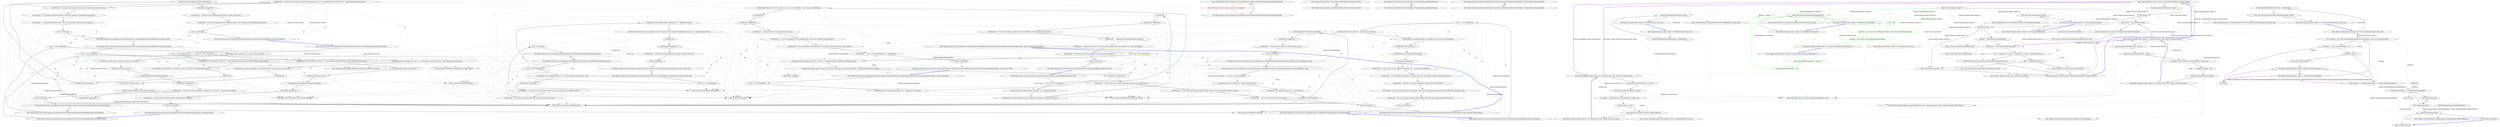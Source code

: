 digraph  {
m1_3 [label="Entry Ninject.Infrastructure.Introspection.ExceptionFormatter.ModuleWithSameNameIsAlreadyLoaded(Ninject.Modules.INinjectModule, Ninject.Modules.INinjectModule)", span="39-39", cluster="Ninject.Infrastructure.Introspection.ExceptionFormatter.ModuleWithSameNameIsAlreadyLoaded(Ninject.Modules.INinjectModule, Ninject.Modules.INinjectModule)", file="ExceptionFormatter.cs"];
m1_4 [label="var sw = new StringWriter()", span="41-41", cluster="Ninject.Infrastructure.Introspection.ExceptionFormatter.ModuleWithSameNameIsAlreadyLoaded(Ninject.Modules.INinjectModule, Ninject.Modules.INinjectModule)", file="ExceptionFormatter.cs"];
m1_5 [label="sw.WriteLine(''Error loading module '{0}' of type {1}'', newModule.Name, newModule.GetType().Format())", span="43-43", cluster="Ninject.Infrastructure.Introspection.ExceptionFormatter.ModuleWithSameNameIsAlreadyLoaded(Ninject.Modules.INinjectModule, Ninject.Modules.INinjectModule)", file="ExceptionFormatter.cs"];
m1_6 [label="sw.WriteLine(''Another module (of type {0}) with the same name has already been loaded'', existingModule.GetType().Format())", span="44-44", cluster="Ninject.Infrastructure.Introspection.ExceptionFormatter.ModuleWithSameNameIsAlreadyLoaded(Ninject.Modules.INinjectModule, Ninject.Modules.INinjectModule)", file="ExceptionFormatter.cs"];
m1_7 [label="sw.WriteLine(''Suggestions:'')", span="46-46", cluster="Ninject.Infrastructure.Introspection.ExceptionFormatter.ModuleWithSameNameIsAlreadyLoaded(Ninject.Modules.INinjectModule, Ninject.Modules.INinjectModule)", file="ExceptionFormatter.cs"];
m1_8 [label="sw.WriteLine(''  1) Ensure that you have not accidentally loaded the same module twice.'')", span="47-47", cluster="Ninject.Infrastructure.Introspection.ExceptionFormatter.ModuleWithSameNameIsAlreadyLoaded(Ninject.Modules.INinjectModule, Ninject.Modules.INinjectModule)", file="ExceptionFormatter.cs"];
m1_9 [label="sw.WriteLine(''  2) If you are using automatic module loading, ensure you have not manually loaded a module'')", span="49-49", cluster="Ninject.Infrastructure.Introspection.ExceptionFormatter.ModuleWithSameNameIsAlreadyLoaded(Ninject.Modules.INinjectModule, Ninject.Modules.INinjectModule)", file="ExceptionFormatter.cs"];
m1_10 [label="sw.WriteLine(''     that may be found by the module loader.'')", span="50-50", cluster="Ninject.Infrastructure.Introspection.ExceptionFormatter.ModuleWithSameNameIsAlreadyLoaded(Ninject.Modules.INinjectModule, Ninject.Modules.INinjectModule)", file="ExceptionFormatter.cs"];
m1_11 [label="return sw.ToString();", span="53-53", cluster="Ninject.Infrastructure.Introspection.ExceptionFormatter.ModuleWithSameNameIsAlreadyLoaded(Ninject.Modules.INinjectModule, Ninject.Modules.INinjectModule)", file="ExceptionFormatter.cs"];
m1_12 [label="Exit Ninject.Infrastructure.Introspection.ExceptionFormatter.ModuleWithSameNameIsAlreadyLoaded(Ninject.Modules.INinjectModule, Ninject.Modules.INinjectModule)", span="39-39", cluster="Ninject.Infrastructure.Introspection.ExceptionFormatter.ModuleWithSameNameIsAlreadyLoaded(Ninject.Modules.INinjectModule, Ninject.Modules.INinjectModule)", file="ExceptionFormatter.cs"];
m1_20 [label="Entry Ninject.Infrastructure.Introspection.ExceptionFormatter.NoModuleLoadedWithTheSpecifiedName(string)", span="62-62", cluster="Ninject.Infrastructure.Introspection.ExceptionFormatter.NoModuleLoadedWithTheSpecifiedName(string)", file="ExceptionFormatter.cs"];
m1_21 [label="var sw = new StringWriter()", span="64-64", cluster="Ninject.Infrastructure.Introspection.ExceptionFormatter.NoModuleLoadedWithTheSpecifiedName(string)", file="ExceptionFormatter.cs"];
m1_22 [label="sw.WriteLine(''Error unloading module '{0}': no such module has been loaded'', name)", span="66-66", cluster="Ninject.Infrastructure.Introspection.ExceptionFormatter.NoModuleLoadedWithTheSpecifiedName(string)", file="ExceptionFormatter.cs"];
m1_23 [label="sw.WriteLine(''Suggestions:'')", span="68-68", cluster="Ninject.Infrastructure.Introspection.ExceptionFormatter.NoModuleLoadedWithTheSpecifiedName(string)", file="ExceptionFormatter.cs"];
m1_24 [label="sw.WriteLine(''  1) Ensure you have previously loaded the module and the name is spelled correctly.'')", span="69-69", cluster="Ninject.Infrastructure.Introspection.ExceptionFormatter.NoModuleLoadedWithTheSpecifiedName(string)", file="ExceptionFormatter.cs"];
m1_25 [label="sw.WriteLine(''  2) Ensure you have not accidentally created more than one kernel.'')", span="70-70", cluster="Ninject.Infrastructure.Introspection.ExceptionFormatter.NoModuleLoadedWithTheSpecifiedName(string)", file="ExceptionFormatter.cs"];
m1_26 [label="return sw.ToString();", span="72-72", cluster="Ninject.Infrastructure.Introspection.ExceptionFormatter.NoModuleLoadedWithTheSpecifiedName(string)", file="ExceptionFormatter.cs"];
m1_27 [label="Exit Ninject.Infrastructure.Introspection.ExceptionFormatter.NoModuleLoadedWithTheSpecifiedName(string)", span="62-62", cluster="Ninject.Infrastructure.Introspection.ExceptionFormatter.NoModuleLoadedWithTheSpecifiedName(string)", file="ExceptionFormatter.cs"];
m1_81 [label="Entry Ninject.Infrastructure.Introspection.ExceptionFormatter.NoConstructorsAvailable(Ninject.Activation.IContext)", span="182-182", cluster="Ninject.Infrastructure.Introspection.ExceptionFormatter.NoConstructorsAvailable(Ninject.Activation.IContext)", file="ExceptionFormatter.cs"];
m1_82 [label="var sw = new StringWriter()", span="184-184", cluster="Ninject.Infrastructure.Introspection.ExceptionFormatter.NoConstructorsAvailable(Ninject.Activation.IContext)", file="ExceptionFormatter.cs"];
m1_83 [label="sw.WriteLine(''Error activating {0} using {1}'', context.Request.Service.Format(), context.Binding.Format(context))", span="186-186", cluster="Ninject.Infrastructure.Introspection.ExceptionFormatter.NoConstructorsAvailable(Ninject.Activation.IContext)", file="ExceptionFormatter.cs"];
m1_87 [label="sw.WriteLine(context.Request.FormatActivationPath())", span="191-191", cluster="Ninject.Infrastructure.Introspection.ExceptionFormatter.NoConstructorsAvailable(Ninject.Activation.IContext)", file="ExceptionFormatter.cs"];
m1_84 [label="sw.WriteLine(''No constructor was available to create an instance of the implementation type.'')", span="187-187", cluster="Ninject.Infrastructure.Introspection.ExceptionFormatter.NoConstructorsAvailable(Ninject.Activation.IContext)", file="ExceptionFormatter.cs"];
m1_85 [label="sw.WriteLine()", span="188-188", cluster="Ninject.Infrastructure.Introspection.ExceptionFormatter.NoConstructorsAvailable(Ninject.Activation.IContext)", file="ExceptionFormatter.cs"];
m1_86 [label="sw.WriteLine(''Activation path:'')", span="190-190", cluster="Ninject.Infrastructure.Introspection.ExceptionFormatter.NoConstructorsAvailable(Ninject.Activation.IContext)", file="ExceptionFormatter.cs"];
m1_88 [label="sw.WriteLine(''Suggestions:'')", span="193-193", cluster="Ninject.Infrastructure.Introspection.ExceptionFormatter.NoConstructorsAvailable(Ninject.Activation.IContext)", file="ExceptionFormatter.cs"];
m1_89 [label="sw.WriteLine(''  1) Ensure that the implementation type has a public constructor.'')", span="194-194", cluster="Ninject.Infrastructure.Introspection.ExceptionFormatter.NoConstructorsAvailable(Ninject.Activation.IContext)", file="ExceptionFormatter.cs"];
m1_90 [label="sw.WriteLine(''  2) If you have implemented the Singleton pattern, use a binding with InSingletonScope() instead.'')", span="195-195", cluster="Ninject.Infrastructure.Introspection.ExceptionFormatter.NoConstructorsAvailable(Ninject.Activation.IContext)", file="ExceptionFormatter.cs"];
m1_91 [label="return sw.ToString();", span="197-197", cluster="Ninject.Infrastructure.Introspection.ExceptionFormatter.NoConstructorsAvailable(Ninject.Activation.IContext)", file="ExceptionFormatter.cs"];
m1_92 [label="Exit Ninject.Infrastructure.Introspection.ExceptionFormatter.NoConstructorsAvailable(Ninject.Activation.IContext)", span="182-182", cluster="Ninject.Infrastructure.Introspection.ExceptionFormatter.NoConstructorsAvailable(Ninject.Activation.IContext)", file="ExceptionFormatter.cs"];
m1_17 [label="Entry System.IO.TextWriter.WriteLine(string, object)", span="0-0", cluster="System.IO.TextWriter.WriteLine(string, object)", file="ExceptionFormatter.cs"];
m1_38 [label="Entry Ninject.Activation.IRequest.FormatActivationPath()", span="34-34", cluster="Ninject.Activation.IRequest.FormatActivationPath()", file="ExceptionFormatter.cs"];
m1_14 [label="Entry object.GetType()", span="0-0", cluster="object.GetType()", file="ExceptionFormatter.cs"];
m1_102 [label="Entry Ninject.Infrastructure.Introspection.ExceptionFormatter.NoSuchComponentRegistered(System.Type)", span="227-227", cluster="Ninject.Infrastructure.Introspection.ExceptionFormatter.NoSuchComponentRegistered(System.Type)", file="ExceptionFormatter.cs"];
m1_103 [label="var sw = new StringWriter()", span="229-229", cluster="Ninject.Infrastructure.Introspection.ExceptionFormatter.NoSuchComponentRegistered(System.Type)", file="ExceptionFormatter.cs"];
m1_104 [label="sw.WriteLine(''Error loading Ninject component {0}'', component.Format())", span="231-231", cluster="Ninject.Infrastructure.Introspection.ExceptionFormatter.NoSuchComponentRegistered(System.Type)", file="ExceptionFormatter.cs"];
m1_105 [label="sw.WriteLine(''No such component has been registered in the kernel's component container.'')", span="232-232", cluster="Ninject.Infrastructure.Introspection.ExceptionFormatter.NoSuchComponentRegistered(System.Type)", file="ExceptionFormatter.cs"];
m1_106 [label="sw.WriteLine()", span="233-233", cluster="Ninject.Infrastructure.Introspection.ExceptionFormatter.NoSuchComponentRegistered(System.Type)", file="ExceptionFormatter.cs"];
m1_107 [label="sw.WriteLine(''Suggestions:'')", span="235-235", cluster="Ninject.Infrastructure.Introspection.ExceptionFormatter.NoSuchComponentRegistered(System.Type)", file="ExceptionFormatter.cs"];
m1_108 [label="sw.WriteLine(''  1) If you have created a custom subclass for KernelBase, ensure that you have properly'')", span="236-236", cluster="Ninject.Infrastructure.Introspection.ExceptionFormatter.NoSuchComponentRegistered(System.Type)", file="ExceptionFormatter.cs"];
m1_109 [label="sw.WriteLine(''     implemented the AddComponents() method.'')", span="237-237", cluster="Ninject.Infrastructure.Introspection.ExceptionFormatter.NoSuchComponentRegistered(System.Type)", file="ExceptionFormatter.cs"];
m1_110 [label="sw.WriteLine(''  2) Ensure that you have not removed the component from the container via a call to RemoveAll().'')", span="238-238", cluster="Ninject.Infrastructure.Introspection.ExceptionFormatter.NoSuchComponentRegistered(System.Type)", file="ExceptionFormatter.cs"];
m1_111 [label="sw.WriteLine(''  3) Ensure you have not accidentally created more than one kernel.'')", span="239-239", cluster="Ninject.Infrastructure.Introspection.ExceptionFormatter.NoSuchComponentRegistered(System.Type)", file="ExceptionFormatter.cs"];
m1_112 [label="return sw.ToString();", span="241-241", cluster="Ninject.Infrastructure.Introspection.ExceptionFormatter.NoSuchComponentRegistered(System.Type)", file="ExceptionFormatter.cs"];
m1_113 [label="Exit Ninject.Infrastructure.Introspection.ExceptionFormatter.NoSuchComponentRegistered(System.Type)", span="227-227", cluster="Ninject.Infrastructure.Introspection.ExceptionFormatter.NoSuchComponentRegistered(System.Type)", file="ExceptionFormatter.cs"];
m1_0 [label="Entry Ninject.Infrastructure.Introspection.ExceptionFormatter.ModulesWithNullOrEmptyNamesAreNotSupported()", span="28-28", cluster="Ninject.Infrastructure.Introspection.ExceptionFormatter.ModulesWithNullOrEmptyNamesAreNotSupported()", file="ExceptionFormatter.cs"];
m1_1 [label="return ''Modules with null or empty names are not supported'';", span="30-30", cluster="Ninject.Infrastructure.Introspection.ExceptionFormatter.ModulesWithNullOrEmptyNamesAreNotSupported()", color=red, community=0, file="ExceptionFormatter.cs"];
m1_2 [label="Exit Ninject.Infrastructure.Introspection.ExceptionFormatter.ModulesWithNullOrEmptyNamesAreNotSupported()", span="28-28", cluster="Ninject.Infrastructure.Introspection.ExceptionFormatter.ModulesWithNullOrEmptyNamesAreNotSupported()", file="ExceptionFormatter.cs"];
m1_53 [label="Entry Ninject.Infrastructure.Introspection.ExceptionFormatter.CyclicalDependenciesDetected(Ninject.Activation.IContext)", span="131-131", cluster="Ninject.Infrastructure.Introspection.ExceptionFormatter.CyclicalDependenciesDetected(Ninject.Activation.IContext)", file="ExceptionFormatter.cs"];
m1_54 [label="var sw = new StringWriter()", span="133-133", cluster="Ninject.Infrastructure.Introspection.ExceptionFormatter.CyclicalDependenciesDetected(Ninject.Activation.IContext)", file="ExceptionFormatter.cs"];
m1_55 [label="sw.WriteLine(''Error activating {0} using {1}'', context.Request.Service.Format(), context.Binding.Format(context))", span="135-135", cluster="Ninject.Infrastructure.Introspection.ExceptionFormatter.CyclicalDependenciesDetected(Ninject.Activation.IContext)", file="ExceptionFormatter.cs"];
m1_59 [label="sw.WriteLine(context.Request.FormatActivationPath())", span="140-140", cluster="Ninject.Infrastructure.Introspection.ExceptionFormatter.CyclicalDependenciesDetected(Ninject.Activation.IContext)", file="ExceptionFormatter.cs"];
m1_61 [label="sw.WriteLine(''  1) Ensure that you have not declared a dependency for {0} on any implementations of the service.'', context.Request.Service.Format())", span="143-143", cluster="Ninject.Infrastructure.Introspection.ExceptionFormatter.CyclicalDependenciesDetected(Ninject.Activation.IContext)", file="ExceptionFormatter.cs"];
m1_56 [label="sw.WriteLine(''A cyclical dependency was detected between the constructors of two services.'')", span="136-136", cluster="Ninject.Infrastructure.Introspection.ExceptionFormatter.CyclicalDependenciesDetected(Ninject.Activation.IContext)", file="ExceptionFormatter.cs"];
m1_57 [label="sw.WriteLine()", span="137-137", cluster="Ninject.Infrastructure.Introspection.ExceptionFormatter.CyclicalDependenciesDetected(Ninject.Activation.IContext)", file="ExceptionFormatter.cs"];
m1_58 [label="sw.WriteLine(''Activation path:'')", span="139-139", cluster="Ninject.Infrastructure.Introspection.ExceptionFormatter.CyclicalDependenciesDetected(Ninject.Activation.IContext)", file="ExceptionFormatter.cs"];
m1_60 [label="sw.WriteLine(''Suggestions:'')", span="142-142", cluster="Ninject.Infrastructure.Introspection.ExceptionFormatter.CyclicalDependenciesDetected(Ninject.Activation.IContext)", file="ExceptionFormatter.cs"];
m1_62 [label="sw.WriteLine(''  2) Consider combining the services into a single one to remove the cycle.'')", span="144-144", cluster="Ninject.Infrastructure.Introspection.ExceptionFormatter.CyclicalDependenciesDetected(Ninject.Activation.IContext)", file="ExceptionFormatter.cs"];
m1_63 [label="sw.WriteLine(''  3) Use property injection instead of constructor injection, and implement IInitializable'')", span="145-145", cluster="Ninject.Infrastructure.Introspection.ExceptionFormatter.CyclicalDependenciesDetected(Ninject.Activation.IContext)", file="ExceptionFormatter.cs"];
m1_64 [label="sw.WriteLine(''     if you need initialization logic to be run after property values have been injected.'')", span="146-146", cluster="Ninject.Infrastructure.Introspection.ExceptionFormatter.CyclicalDependenciesDetected(Ninject.Activation.IContext)", file="ExceptionFormatter.cs"];
m1_65 [label="return sw.ToString();", span="148-148", cluster="Ninject.Infrastructure.Introspection.ExceptionFormatter.CyclicalDependenciesDetected(Ninject.Activation.IContext)", file="ExceptionFormatter.cs"];
m1_66 [label="Exit Ninject.Infrastructure.Introspection.ExceptionFormatter.CyclicalDependenciesDetected(Ninject.Activation.IContext)", span="131-131", cluster="Ninject.Infrastructure.Introspection.ExceptionFormatter.CyclicalDependenciesDetected(Ninject.Activation.IContext)", file="ExceptionFormatter.cs"];
m1_114 [label="Entry Ninject.Infrastructure.Introspection.ExceptionFormatter.CouldNotResolvePropertyForValueInjection(Ninject.Activation.IRequest, string)", span="251-251", cluster="Ninject.Infrastructure.Introspection.ExceptionFormatter.CouldNotResolvePropertyForValueInjection(Ninject.Activation.IRequest, string)", file="ExceptionFormatter.cs"];
m1_115 [label="var sw = new StringWriter()", span="253-253", cluster="Ninject.Infrastructure.Introspection.ExceptionFormatter.CouldNotResolvePropertyForValueInjection(Ninject.Activation.IRequest, string)", file="ExceptionFormatter.cs"];
m1_116 [label="sw.WriteLine(''Error activating {0}'', request.Service.Format())", span="255-255", cluster="Ninject.Infrastructure.Introspection.ExceptionFormatter.CouldNotResolvePropertyForValueInjection(Ninject.Activation.IRequest, string)", file="ExceptionFormatter.cs"];
m1_117 [label="sw.WriteLine(''No matching property {0}.'', propertyName)", span="256-256", cluster="Ninject.Infrastructure.Introspection.ExceptionFormatter.CouldNotResolvePropertyForValueInjection(Ninject.Activation.IRequest, string)", file="ExceptionFormatter.cs"];
m1_119 [label="sw.WriteLine(request.FormatActivationPath())", span="259-259", cluster="Ninject.Infrastructure.Introspection.ExceptionFormatter.CouldNotResolvePropertyForValueInjection(Ninject.Activation.IRequest, string)", file="ExceptionFormatter.cs"];
m1_118 [label="sw.WriteLine(''Activation path:'')", span="258-258", cluster="Ninject.Infrastructure.Introspection.ExceptionFormatter.CouldNotResolvePropertyForValueInjection(Ninject.Activation.IRequest, string)", file="ExceptionFormatter.cs"];
m1_120 [label="sw.WriteLine(''Suggestions:'')", span="261-261", cluster="Ninject.Infrastructure.Introspection.ExceptionFormatter.CouldNotResolvePropertyForValueInjection(Ninject.Activation.IRequest, string)", file="ExceptionFormatter.cs"];
m1_121 [label="sw.WriteLine(''  1) Ensure that you have the correct property name.'')", span="262-262", cluster="Ninject.Infrastructure.Introspection.ExceptionFormatter.CouldNotResolvePropertyForValueInjection(Ninject.Activation.IRequest, string)", file="ExceptionFormatter.cs"];
m1_122 [label="return sw.ToString();", span="264-264", cluster="Ninject.Infrastructure.Introspection.ExceptionFormatter.CouldNotResolvePropertyForValueInjection(Ninject.Activation.IRequest, string)", file="ExceptionFormatter.cs"];
m1_123 [label="Exit Ninject.Infrastructure.Introspection.ExceptionFormatter.CouldNotResolvePropertyForValueInjection(Ninject.Activation.IRequest, string)", span="251-251", cluster="Ninject.Infrastructure.Introspection.ExceptionFormatter.CouldNotResolvePropertyForValueInjection(Ninject.Activation.IRequest, string)", file="ExceptionFormatter.cs"];
m1_16 [label="Entry System.IO.TextWriter.WriteLine(string, object, object)", span="0-0", cluster="System.IO.TextWriter.WriteLine(string, object, object)", file="ExceptionFormatter.cs"];
m1_67 [label="Entry Ninject.Planning.Bindings.IBinding.Format(Ninject.Activation.IContext)", span="56-56", cluster="Ninject.Planning.Bindings.IBinding.Format(Ninject.Activation.IContext)", file="ExceptionFormatter.cs"];
m1_93 [label="Entry Ninject.Infrastructure.Introspection.ExceptionFormatter.NoConstructorsAvailableForComponent(System.Type, System.Type)", span="207-207", cluster="Ninject.Infrastructure.Introspection.ExceptionFormatter.NoConstructorsAvailableForComponent(System.Type, System.Type)", file="ExceptionFormatter.cs"];
m1_94 [label="var sw = new StringWriter()", span="209-209", cluster="Ninject.Infrastructure.Introspection.ExceptionFormatter.NoConstructorsAvailableForComponent(System.Type, System.Type)", file="ExceptionFormatter.cs"];
m1_95 [label="sw.WriteLine(''Error loading Ninject component {0}'', component.Format())", span="211-211", cluster="Ninject.Infrastructure.Introspection.ExceptionFormatter.NoConstructorsAvailableForComponent(System.Type, System.Type)", file="ExceptionFormatter.cs"];
m1_96 [label="sw.WriteLine(''No constructor was available to create an instance of the registered implementation type {0}.'', implementation.Format())", span="212-212", cluster="Ninject.Infrastructure.Introspection.ExceptionFormatter.NoConstructorsAvailableForComponent(System.Type, System.Type)", file="ExceptionFormatter.cs"];
m1_97 [label="sw.WriteLine()", span="213-213", cluster="Ninject.Infrastructure.Introspection.ExceptionFormatter.NoConstructorsAvailableForComponent(System.Type, System.Type)", file="ExceptionFormatter.cs"];
m1_98 [label="sw.WriteLine(''Suggestions:'')", span="215-215", cluster="Ninject.Infrastructure.Introspection.ExceptionFormatter.NoConstructorsAvailableForComponent(System.Type, System.Type)", file="ExceptionFormatter.cs"];
m1_99 [label="sw.WriteLine(''  1) Ensure that the implementation type has a public constructor.'')", span="216-216", cluster="Ninject.Infrastructure.Introspection.ExceptionFormatter.NoConstructorsAvailableForComponent(System.Type, System.Type)", file="ExceptionFormatter.cs"];
m1_100 [label="return sw.ToString();", span="218-218", cluster="Ninject.Infrastructure.Introspection.ExceptionFormatter.NoConstructorsAvailableForComponent(System.Type, System.Type)", file="ExceptionFormatter.cs"];
m1_101 [label="Exit Ninject.Infrastructure.Introspection.ExceptionFormatter.NoConstructorsAvailableForComponent(System.Type, System.Type)", span="207-207", cluster="Ninject.Infrastructure.Introspection.ExceptionFormatter.NoConstructorsAvailableForComponent(System.Type, System.Type)", file="ExceptionFormatter.cs"];
m1_124 [label="Entry Ninject.Infrastructure.Introspection.ExceptionFormatter.ProviderReturnedNull(Ninject.Activation.IContext)", span="273-273", cluster="Ninject.Infrastructure.Introspection.ExceptionFormatter.ProviderReturnedNull(Ninject.Activation.IContext)", file="ExceptionFormatter.cs"];
m1_125 [label="var sw = new StringWriter()", span="275-275", cluster="Ninject.Infrastructure.Introspection.ExceptionFormatter.ProviderReturnedNull(Ninject.Activation.IContext)", file="ExceptionFormatter.cs"];
m1_126 [label="sw.WriteLine(''Error activating {0} using {1}'', context.Request.Service.Format(), context.Binding.Format(context))", span="277-277", cluster="Ninject.Infrastructure.Introspection.ExceptionFormatter.ProviderReturnedNull(Ninject.Activation.IContext)", file="ExceptionFormatter.cs"];
m1_129 [label="sw.WriteLine(context.Request.FormatActivationPath())", span="281-281", cluster="Ninject.Infrastructure.Introspection.ExceptionFormatter.ProviderReturnedNull(Ninject.Activation.IContext)", file="ExceptionFormatter.cs"];
m1_127 [label="sw.WriteLine(''Provider returned null.'')", span="278-278", cluster="Ninject.Infrastructure.Introspection.ExceptionFormatter.ProviderReturnedNull(Ninject.Activation.IContext)", file="ExceptionFormatter.cs"];
m1_128 [label="sw.WriteLine(''Activation path:'')", span="280-280", cluster="Ninject.Infrastructure.Introspection.ExceptionFormatter.ProviderReturnedNull(Ninject.Activation.IContext)", file="ExceptionFormatter.cs"];
m1_130 [label="sw.WriteLine(''Suggestions:'')", span="283-283", cluster="Ninject.Infrastructure.Introspection.ExceptionFormatter.ProviderReturnedNull(Ninject.Activation.IContext)", file="ExceptionFormatter.cs"];
m1_131 [label="sw.WriteLine(''  1) Ensure that the provider handles creation requests properly.'')", span="284-284", cluster="Ninject.Infrastructure.Introspection.ExceptionFormatter.ProviderReturnedNull(Ninject.Activation.IContext)", file="ExceptionFormatter.cs"];
m1_132 [label="return sw.ToString();", span="286-286", cluster="Ninject.Infrastructure.Introspection.ExceptionFormatter.ProviderReturnedNull(Ninject.Activation.IContext)", file="ExceptionFormatter.cs"];
m1_133 [label="Exit Ninject.Infrastructure.Introspection.ExceptionFormatter.ProviderReturnedNull(Ninject.Activation.IContext)", span="273-273", cluster="Ninject.Infrastructure.Introspection.ExceptionFormatter.ProviderReturnedNull(Ninject.Activation.IContext)", file="ExceptionFormatter.cs"];
m1_69 [label="Entry Ninject.Infrastructure.Introspection.ExceptionFormatter.InvalidAttributeTypeUsedInBindingCondition(Ninject.Planning.Bindings.IBinding, string, System.Type)", span="159-159", cluster="Ninject.Infrastructure.Introspection.ExceptionFormatter.InvalidAttributeTypeUsedInBindingCondition(Ninject.Planning.Bindings.IBinding, string, System.Type)", file="ExceptionFormatter.cs"];
m1_70 [label="var sw = new StringWriter()", span="161-161", cluster="Ninject.Infrastructure.Introspection.ExceptionFormatter.InvalidAttributeTypeUsedInBindingCondition(Ninject.Planning.Bindings.IBinding, string, System.Type)", file="ExceptionFormatter.cs"];
m1_71 [label="sw.WriteLine(''Error registering binding for {0}'', binding.Service.Format())", span="163-163", cluster="Ninject.Infrastructure.Introspection.ExceptionFormatter.InvalidAttributeTypeUsedInBindingCondition(Ninject.Planning.Bindings.IBinding, string, System.Type)", file="ExceptionFormatter.cs"];
m1_72 [label="sw.WriteLine(''The type {0} used in a call to {1}() is not a valid attribute.'', type.Format(), methodName)", span="164-164", cluster="Ninject.Infrastructure.Introspection.ExceptionFormatter.InvalidAttributeTypeUsedInBindingCondition(Ninject.Planning.Bindings.IBinding, string, System.Type)", file="ExceptionFormatter.cs"];
m1_78 [label="sw.WriteLine(''     such as {0}<SomeAttribute>().'', methodName)", span="171-171", cluster="Ninject.Infrastructure.Introspection.ExceptionFormatter.InvalidAttributeTypeUsedInBindingCondition(Ninject.Planning.Bindings.IBinding, string, System.Type)", file="ExceptionFormatter.cs"];
m1_73 [label="sw.WriteLine()", span="165-165", cluster="Ninject.Infrastructure.Introspection.ExceptionFormatter.InvalidAttributeTypeUsedInBindingCondition(Ninject.Planning.Bindings.IBinding, string, System.Type)", file="ExceptionFormatter.cs"];
m1_74 [label="sw.WriteLine(''Suggestions:'')", span="167-167", cluster="Ninject.Infrastructure.Introspection.ExceptionFormatter.InvalidAttributeTypeUsedInBindingCondition(Ninject.Planning.Bindings.IBinding, string, System.Type)", file="ExceptionFormatter.cs"];
m1_75 [label="sw.WriteLine(''  1) Ensure that you have passed the correct type.'')", span="168-168", cluster="Ninject.Infrastructure.Introspection.ExceptionFormatter.InvalidAttributeTypeUsedInBindingCondition(Ninject.Planning.Bindings.IBinding, string, System.Type)", file="ExceptionFormatter.cs"];
m1_76 [label="sw.WriteLine(''  2) If you have defined your own attribute type, ensure that it extends System.Attribute.'')", span="169-169", cluster="Ninject.Infrastructure.Introspection.ExceptionFormatter.InvalidAttributeTypeUsedInBindingCondition(Ninject.Planning.Bindings.IBinding, string, System.Type)", file="ExceptionFormatter.cs"];
m1_77 [label="sw.WriteLine(''  3) To avoid problems with type-safety, use the generic version of the the method instead,'')", span="170-170", cluster="Ninject.Infrastructure.Introspection.ExceptionFormatter.InvalidAttributeTypeUsedInBindingCondition(Ninject.Planning.Bindings.IBinding, string, System.Type)", file="ExceptionFormatter.cs"];
m1_79 [label="return sw.ToString();", span="173-173", cluster="Ninject.Infrastructure.Introspection.ExceptionFormatter.InvalidAttributeTypeUsedInBindingCondition(Ninject.Planning.Bindings.IBinding, string, System.Type)", file="ExceptionFormatter.cs"];
m1_80 [label="Exit Ninject.Infrastructure.Introspection.ExceptionFormatter.InvalidAttributeTypeUsedInBindingCondition(Ninject.Planning.Bindings.IBinding, string, System.Type)", span="159-159", cluster="Ninject.Infrastructure.Introspection.ExceptionFormatter.InvalidAttributeTypeUsedInBindingCondition(Ninject.Planning.Bindings.IBinding, string, System.Type)", file="ExceptionFormatter.cs"];
m1_18 [label="Entry System.IO.TextWriter.WriteLine(string)", span="0-0", cluster="System.IO.TextWriter.WriteLine(string)", file="ExceptionFormatter.cs"];
m1_19 [label="Entry System.IO.StringWriter.ToString()", span="0-0", cluster="System.IO.StringWriter.ToString()", file="ExceptionFormatter.cs"];
m1_13 [label="Entry System.IO.StringWriter.StringWriter()", span="0-0", cluster="System.IO.StringWriter.StringWriter()", file="ExceptionFormatter.cs"];
m1_28 [label="Entry Ninject.Infrastructure.Introspection.ExceptionFormatter.CouldNotUniquelyResolveBinding(Ninject.Activation.IRequest)", span="81-81", cluster="Ninject.Infrastructure.Introspection.ExceptionFormatter.CouldNotUniquelyResolveBinding(Ninject.Activation.IRequest)", file="ExceptionFormatter.cs"];
m1_29 [label="var sw = new StringWriter()", span="83-83", cluster="Ninject.Infrastructure.Introspection.ExceptionFormatter.CouldNotUniquelyResolveBinding(Ninject.Activation.IRequest)", file="ExceptionFormatter.cs"];
m1_30 [label="sw.WriteLine(''Error activating {0}'', request.Service.Format())", span="85-85", cluster="Ninject.Infrastructure.Introspection.ExceptionFormatter.CouldNotUniquelyResolveBinding(Ninject.Activation.IRequest)", file="ExceptionFormatter.cs"];
m1_33 [label="sw.WriteLine(request.FormatActivationPath())", span="89-89", cluster="Ninject.Infrastructure.Introspection.ExceptionFormatter.CouldNotUniquelyResolveBinding(Ninject.Activation.IRequest)", file="ExceptionFormatter.cs"];
m1_35 [label="sw.WriteLine(''  1) Ensure that you have defined a binding for {0} only once.'', request.Service.Format())", span="92-92", cluster="Ninject.Infrastructure.Introspection.ExceptionFormatter.CouldNotUniquelyResolveBinding(Ninject.Activation.IRequest)", file="ExceptionFormatter.cs"];
m1_31 [label="sw.WriteLine(''More than one matching bindings are available.'')", span="86-86", cluster="Ninject.Infrastructure.Introspection.ExceptionFormatter.CouldNotUniquelyResolveBinding(Ninject.Activation.IRequest)", file="ExceptionFormatter.cs"];
m1_32 [label="sw.WriteLine(''Activation path:'')", span="88-88", cluster="Ninject.Infrastructure.Introspection.ExceptionFormatter.CouldNotUniquelyResolveBinding(Ninject.Activation.IRequest)", file="ExceptionFormatter.cs"];
m1_34 [label="sw.WriteLine(''Suggestions:'')", span="91-91", cluster="Ninject.Infrastructure.Introspection.ExceptionFormatter.CouldNotUniquelyResolveBinding(Ninject.Activation.IRequest)", file="ExceptionFormatter.cs"];
m1_36 [label="return sw.ToString();", span="94-94", cluster="Ninject.Infrastructure.Introspection.ExceptionFormatter.CouldNotUniquelyResolveBinding(Ninject.Activation.IRequest)", file="ExceptionFormatter.cs"];
m1_37 [label="Exit Ninject.Infrastructure.Introspection.ExceptionFormatter.CouldNotUniquelyResolveBinding(Ninject.Activation.IRequest)", span="81-81", cluster="Ninject.Infrastructure.Introspection.ExceptionFormatter.CouldNotUniquelyResolveBinding(Ninject.Activation.IRequest)", file="ExceptionFormatter.cs"];
m1_39 [label="Entry Ninject.Infrastructure.Introspection.ExceptionFormatter.CouldNotResolveBinding(Ninject.Activation.IRequest)", span="103-103", cluster="Ninject.Infrastructure.Introspection.ExceptionFormatter.CouldNotResolveBinding(Ninject.Activation.IRequest)", file="ExceptionFormatter.cs"];
m1_40 [label="var sw = new StringWriter()", span="105-105", cluster="Ninject.Infrastructure.Introspection.ExceptionFormatter.CouldNotResolveBinding(Ninject.Activation.IRequest)", file="ExceptionFormatter.cs"];
m1_41 [label="sw.WriteLine(''Error activating {0}'', request.Service.Format())", span="107-107", cluster="Ninject.Infrastructure.Introspection.ExceptionFormatter.CouldNotResolveBinding(Ninject.Activation.IRequest)", file="ExceptionFormatter.cs"];
m1_44 [label="sw.WriteLine(request.FormatActivationPath())", span="111-111", cluster="Ninject.Infrastructure.Introspection.ExceptionFormatter.CouldNotResolveBinding(Ninject.Activation.IRequest)", file="ExceptionFormatter.cs"];
m1_46 [label="sw.WriteLine(''  1) Ensure that you have defined a binding for {0}.'', request.Service.Format())", span="114-114", cluster="Ninject.Infrastructure.Introspection.ExceptionFormatter.CouldNotResolveBinding(Ninject.Activation.IRequest)", file="ExceptionFormatter.cs"];
m1_42 [label="sw.WriteLine(''No matching bindings are available, and the type is not self-bindable.'')", span="108-108", cluster="Ninject.Infrastructure.Introspection.ExceptionFormatter.CouldNotResolveBinding(Ninject.Activation.IRequest)", file="ExceptionFormatter.cs"];
m1_43 [label="sw.WriteLine(''Activation path:'')", span="110-110", cluster="Ninject.Infrastructure.Introspection.ExceptionFormatter.CouldNotResolveBinding(Ninject.Activation.IRequest)", file="ExceptionFormatter.cs"];
m1_45 [label="sw.WriteLine(''Suggestions:'')", span="113-113", cluster="Ninject.Infrastructure.Introspection.ExceptionFormatter.CouldNotResolveBinding(Ninject.Activation.IRequest)", file="ExceptionFormatter.cs"];
m1_47 [label="sw.WriteLine(''  2) If the binding was defined in a module, ensure that the module has been loaded into the kernel.'')", span="115-115", cluster="Ninject.Infrastructure.Introspection.ExceptionFormatter.CouldNotResolveBinding(Ninject.Activation.IRequest)", file="ExceptionFormatter.cs"];
m1_48 [label="sw.WriteLine(''  3) Ensure you have not accidentally created more than one kernel.'')", span="116-116", cluster="Ninject.Infrastructure.Introspection.ExceptionFormatter.CouldNotResolveBinding(Ninject.Activation.IRequest)", file="ExceptionFormatter.cs"];
m1_49 [label="sw.WriteLine(''  4) If you are using constructor arguments, ensure that the parameter name matches the constructors parameter name.'')", span="117-117", cluster="Ninject.Infrastructure.Introspection.ExceptionFormatter.CouldNotResolveBinding(Ninject.Activation.IRequest)", file="ExceptionFormatter.cs"];
m1_50 [label="sw.WriteLine(''  5) If you are using automatic module loading, ensure the search path and filters are correct.'')", span="119-119", cluster="Ninject.Infrastructure.Introspection.ExceptionFormatter.CouldNotResolveBinding(Ninject.Activation.IRequest)", file="ExceptionFormatter.cs"];
m1_51 [label="return sw.ToString();", span="122-122", cluster="Ninject.Infrastructure.Introspection.ExceptionFormatter.CouldNotResolveBinding(Ninject.Activation.IRequest)", file="ExceptionFormatter.cs"];
m1_52 [label="Exit Ninject.Infrastructure.Introspection.ExceptionFormatter.CouldNotResolveBinding(Ninject.Activation.IRequest)", span="103-103", cluster="Ninject.Infrastructure.Introspection.ExceptionFormatter.CouldNotResolveBinding(Ninject.Activation.IRequest)", file="ExceptionFormatter.cs"];
m1_68 [label="Entry System.IO.TextWriter.WriteLine()", span="0-0", cluster="System.IO.TextWriter.WriteLine()", file="ExceptionFormatter.cs"];
m1_15 [label="Entry System.Type.Format()", span="155-155", cluster="System.Type.Format()", file="ExceptionFormatter.cs"];
m2_0 [label="Entry Ninject.Planning.Targets.ITarget.ResolveWithin(Ninject.Activation.IContext)", span="54-54", cluster="Ninject.Planning.Targets.ITarget.ResolveWithin(Ninject.Activation.IContext)", file="ITarget.cs"];
m2_1 [label="Exit Ninject.Planning.Targets.ITarget.ResolveWithin(Ninject.Activation.IContext)", span="54-54", cluster="Ninject.Planning.Targets.ITarget.ResolveWithin(Ninject.Activation.IContext)", file="ITarget.cs"];
m3_0 [label="Entry Ninject.ConstraintAttribute.Matches(Ninject.Planning.Bindings.IBindingMetadata)", span="34-34", cluster="Ninject.ConstraintAttribute.Matches(Ninject.Planning.Bindings.IBindingMetadata)", file="KernelBase.cs"];
m3_1 [label="Exit Ninject.ConstraintAttribute.Matches(Ninject.Planning.Bindings.IBindingMetadata)", span="34-34", cluster="Ninject.ConstraintAttribute.Matches(Ninject.Planning.Bindings.IBindingMetadata)", file="KernelBase.cs"];
m4_0 [label="Entry Ninject.Planning.Targets.ParameterTarget.ParameterTarget(System.Reflection.MethodBase, System.Reflection.ParameterInfo)", span="42-42", cluster="Ninject.Planning.Targets.ParameterTarget.ParameterTarget(System.Reflection.MethodBase, System.Reflection.ParameterInfo)", file="ParameterTarget.cs"];
m4_1 [label="Exit Ninject.Planning.Targets.ParameterTarget.ParameterTarget(System.Reflection.MethodBase, System.Reflection.ParameterInfo)", span="42-42", cluster="Ninject.Planning.Targets.ParameterTarget.ParameterTarget(System.Reflection.MethodBase, System.Reflection.ParameterInfo)", file="ParameterTarget.cs"];
m7_24 [label="Entry Ninject.Planning.Targets.Target<T>.ResolveWithin(Ninject.Activation.IContext)", span="124-124", cluster="Ninject.Planning.Targets.Target<T>.ResolveWithin(Ninject.Activation.IContext)", file="Target.cs"];
m7_25 [label="Ensure.ArgumentNotNull(parent, ''parent'')", span="126-126", cluster="Ninject.Planning.Targets.Target<T>.ResolveWithin(Ninject.Activation.IContext)", file="Target.cs"];
m7_26 [label="Type.IsArray", span="128-128", cluster="Ninject.Planning.Targets.Target<T>.ResolveWithin(Ninject.Activation.IContext)", file="Target.cs"];
m7_27 [label="Type service = Type.GetElementType()", span="130-130", cluster="Ninject.Planning.Targets.Target<T>.ResolveWithin(Ninject.Activation.IContext)", file="Target.cs"];
m7_28 [label="return GetValues(service, parent).CastSlow(service).ToArraySlow(service);", span="131-131", cluster="Ninject.Planning.Targets.Target<T>.ResolveWithin(Ninject.Activation.IContext)", file="Target.cs"];
m7_29 [label="Type.IsGenericType", span="134-134", cluster="Ninject.Planning.Targets.Target<T>.ResolveWithin(Ninject.Activation.IContext)", file="Target.cs"];
m7_30 [label="Type gtd = Type.GetGenericTypeDefinition()", span="136-136", cluster="Ninject.Planning.Targets.Target<T>.ResolveWithin(Ninject.Activation.IContext)", file="Target.cs"];
m7_31 [label="Type service = Type.GetGenericArguments()[0]", span="137-137", cluster="Ninject.Planning.Targets.Target<T>.ResolveWithin(Ninject.Activation.IContext)", file="Target.cs"];
m7_33 [label="return GetValues(service, parent).CastSlow(service).ToListSlow(service);", span="140-140", cluster="Ninject.Planning.Targets.Target<T>.ResolveWithin(Ninject.Activation.IContext)", file="Target.cs"];
m7_35 [label="return GetValues(service, parent).CastSlow(service);", span="143-143", cluster="Ninject.Planning.Targets.Target<T>.ResolveWithin(Ninject.Activation.IContext)", file="Target.cs"];
m7_36 [label="return GetValue(Type, parent);", span="146-146", cluster="Ninject.Planning.Targets.Target<T>.ResolveWithin(Ninject.Activation.IContext)", file="Target.cs"];
m7_32 [label="gtd == typeof(List<>) || gtd == typeof(IList<>) || gtd == typeof(ICollection<>)", span="139-139", cluster="Ninject.Planning.Targets.Target<T>.ResolveWithin(Ninject.Activation.IContext)", file="Target.cs"];
m7_34 [label="gtd == typeof(IEnumerable<>)", span="142-142", cluster="Ninject.Planning.Targets.Target<T>.ResolveWithin(Ninject.Activation.IContext)", file="Target.cs"];
m7_37 [label="Exit Ninject.Planning.Targets.Target<T>.ResolveWithin(Ninject.Activation.IContext)", span="124-124", cluster="Ninject.Planning.Targets.Target<T>.ResolveWithin(Ninject.Activation.IContext)", file="Target.cs"];
m7_38 [label="Entry System.Type.GetElementType()", span="0-0", cluster="System.Type.GetElementType()", file="Target.cs"];
m7_65 [label="Entry Ninject.Planning.Targets.Target<T>.ReadConstraintFromTarget()", span="194-194", cluster="Ninject.Planning.Targets.Target<T>.ReadConstraintFromTarget()", file="Target.cs"];
m7_66 [label="var attributes = this.GetCustomAttributes(typeof(ConstraintAttribute), true) as ConstraintAttribute[]", span="196-196", cluster="Ninject.Planning.Targets.Target<T>.ReadConstraintFromTarget()", file="Target.cs"];
m7_67 [label="attributes == null || attributes.Length == 0", span="198-198", cluster="Ninject.Planning.Targets.Target<T>.ReadConstraintFromTarget()", file="Target.cs"];
m7_69 [label="attributes.Length == 1", span="201-201", cluster="Ninject.Planning.Targets.Target<T>.ReadConstraintFromTarget()", file="Target.cs"];
m7_70 [label="return attributes[0].Matches;", span="202-202", cluster="Ninject.Planning.Targets.Target<T>.ReadConstraintFromTarget()", file="Target.cs"];
m7_71 [label="return metadata => attributes.All(attribute => attribute.Matches(metadata));", span="204-204", cluster="Ninject.Planning.Targets.Target<T>.ReadConstraintFromTarget()", file="Target.cs"];
m7_68 [label="return null;", span="199-199", cluster="Ninject.Planning.Targets.Target<T>.ReadConstraintFromTarget()", file="Target.cs"];
m7_72 [label="Exit Ninject.Planning.Targets.Target<T>.ReadConstraintFromTarget()", span="194-194", cluster="Ninject.Planning.Targets.Target<T>.ReadConstraintFromTarget()", file="Target.cs"];
m7_45 [label="Entry Ninject.Planning.Targets.Target<T>.GetValue(System.Type, Ninject.Activation.IContext)", span="171-171", cluster="Ninject.Planning.Targets.Target<T>.GetValue(System.Type, Ninject.Activation.IContext)", file="Target.cs"];
m7_54 [label="Ensure.ArgumentNotNull(service, ''service'')", span="173-173", cluster="Ninject.Planning.Targets.Target<T>.GetValue(System.Type, Ninject.Activation.IContext)", file="Target.cs"];
m7_55 [label="Ensure.ArgumentNotNull(parent, ''parent'')", span="174-174", cluster="Ninject.Planning.Targets.Target<T>.GetValue(System.Type, Ninject.Activation.IContext)", file="Target.cs"];
m7_56 [label="var request = parent.Request.CreateChild(service, parent, this)", span="176-176", cluster="Ninject.Planning.Targets.Target<T>.GetValue(System.Type, Ninject.Activation.IContext)", file="Target.cs"];
m7_57 [label="request.IsUnique = true", span="177-177", cluster="Ninject.Planning.Targets.Target<T>.GetValue(System.Type, Ninject.Activation.IContext)", file="Target.cs"];
m7_58 [label="return parent.Kernel.Resolve(request).SingleOrDefault();", span="178-178", cluster="Ninject.Planning.Targets.Target<T>.GetValue(System.Type, Ninject.Activation.IContext)", file="Target.cs"];
m7_59 [label="Exit Ninject.Planning.Targets.Target<T>.GetValue(System.Type, Ninject.Activation.IContext)", span="171-171", cluster="Ninject.Planning.Targets.Target<T>.GetValue(System.Type, Ninject.Activation.IContext)", file="Target.cs"];
m7_10 [label="Entry Ninject.Planning.Targets.Target<T>.GetCustomAttributes(System.Type, bool)", span="91-91", cluster="Ninject.Planning.Targets.Target<T>.GetCustomAttributes(System.Type, bool)", file="Target.cs"];
m7_11 [label="Ensure.ArgumentNotNull(attributeType, ''attributeType'')", span="93-93", cluster="Ninject.Planning.Targets.Target<T>.GetCustomAttributes(System.Type, bool)", file="Target.cs"];
m7_12 [label="return Site.GetCustomAttributesExtended(attributeType, inherit);", span="94-94", cluster="Ninject.Planning.Targets.Target<T>.GetCustomAttributes(System.Type, bool)", file="Target.cs"];
m7_13 [label="Exit Ninject.Planning.Targets.Target<T>.GetCustomAttributes(System.Type, bool)", span="91-91", cluster="Ninject.Planning.Targets.Target<T>.GetCustomAttributes(System.Type, bool)", file="Target.cs"];
m7_9 [label="Entry Ninject.Infrastructure.Future<T>.Future(System.Func<T>)", span="51-51", cluster="Ninject.Infrastructure.Future<T>.Future(System.Func<T>)", file="Target.cs"];
m7_76 [label="Entry Unk.All", span="", cluster="Unk.All", file="Target.cs"];
m7_18 [label="Entry System.Reflection.ICustomAttributeProvider.GetCustomAttributes(bool)", span="0-0", cluster="System.Reflection.ICustomAttributeProvider.GetCustomAttributes(bool)", file="Target.cs"];
m7_52 [label="Entry Ninject.Activation.IRequest.CreateChild(System.Type, Ninject.Activation.IContext, Ninject.Planning.Targets.ITarget)", span="95-95", cluster="Ninject.Activation.IRequest.CreateChild(System.Type, Ninject.Activation.IContext, Ninject.Planning.Targets.ITarget)", file="Target.cs"];
m7_23 [label="Entry System.Reflection.ICustomAttributeProvider.IsDefined(System.Type, bool)", span="0-0", cluster="System.Reflection.ICustomAttributeProvider.IsDefined(System.Type, bool)", file="Target.cs"];
m7_44 [label="Entry System.Collections.IEnumerable.ToListSlow(System.Type)", span="31-31", cluster="System.Collections.IEnumerable.ToListSlow(System.Type)", file="Target.cs"];
m7_40 [label="Entry System.Collections.IEnumerable.CastSlow(System.Type)", span="19-19", cluster="System.Collections.IEnumerable.CastSlow(System.Type)", file="Target.cs"];
m7_8 [label="Entry Ninject.Infrastructure.Ensure.ArgumentNotNull(object, string)", span="17-17", cluster="Ninject.Infrastructure.Ensure.ArgumentNotNull(object, string)", file="Target.cs"];
m7_14 [label="Entry System.Reflection.ICustomAttributeProvider.GetCustomAttributesExtended(System.Type, bool)", span="28-28", cluster="System.Reflection.ICustomAttributeProvider.GetCustomAttributesExtended(System.Type, bool)", file="Target.cs"];
m7_15 [label="Entry Ninject.Planning.Targets.Target<T>.GetCustomAttributes(bool)", span="102-102", cluster="Ninject.Planning.Targets.Target<T>.GetCustomAttributes(bool)", file="Target.cs"];
m7_16 [label="return Site.GetCustomAttributes(inherit);", span="104-104", cluster="Ninject.Planning.Targets.Target<T>.GetCustomAttributes(bool)", file="Target.cs"];
m7_17 [label="Exit Ninject.Planning.Targets.Target<T>.GetCustomAttributes(bool)", span="102-102", cluster="Ninject.Planning.Targets.Target<T>.GetCustomAttributes(bool)", file="Target.cs"];
m7_53 [label="Entry Ninject.Syntax.IResolutionRoot.Resolve(Ninject.Activation.IRequest)", span="37-37", cluster="Ninject.Syntax.IResolutionRoot.Resolve(Ninject.Activation.IRequest)", file="Target.cs"];
m7_80 [label="Entry Ninject.ConstraintAttribute.Matches(Ninject.Planning.Bindings.IBindingMetadata)", span="27-27", cluster="Ninject.ConstraintAttribute.Matches(Ninject.Planning.Bindings.IBindingMetadata)", file="Target.cs"];
m7_60 [label="Entry System.Collections.Generic.IEnumerable<TSource>.SingleOrDefault<TSource>()", span="0-0", cluster="System.Collections.Generic.IEnumerable<TSource>.SingleOrDefault<TSource>()", file="Target.cs"];
m7_61 [label="Entry Ninject.Planning.Targets.Target<T>.ReadOptionalFromTarget()", span="185-185", cluster="Ninject.Planning.Targets.Target<T>.ReadOptionalFromTarget()", file="Target.cs"];
m7_62 [label="return Site.HasAttribute(typeof(OptionalAttribute));", span="187-187", cluster="Ninject.Planning.Targets.Target<T>.ReadOptionalFromTarget()", file="Target.cs"];
m7_63 [label="Exit Ninject.Planning.Targets.Target<T>.ReadOptionalFromTarget()", span="185-185", cluster="Ninject.Planning.Targets.Target<T>.ReadOptionalFromTarget()", file="Target.cs"];
m7_43 [label="Entry System.Type.GetGenericArguments()", span="0-0", cluster="System.Type.GetGenericArguments()", file="Target.cs"];
m7_77 [label="Entry lambda expression", span="204-204", cluster="lambda expression", file="Target.cs"];
m7_74 [label="attributes.All(attribute => attribute.Matches(metadata))", span="204-204", cluster="lambda expression", file="Target.cs"];
m7_78 [label="attribute.Matches(metadata)", span="204-204", cluster="lambda expression", file="Target.cs"];
m7_73 [label="Entry lambda expression", span="204-204", cluster="lambda expression", file="Target.cs"];
m7_75 [label="Exit lambda expression", span="204-204", cluster="lambda expression", file="Target.cs"];
m7_79 [label="Exit lambda expression", span="204-204", cluster="lambda expression", file="Target.cs"];
m7_64 [label="Entry System.Reflection.ICustomAttributeProvider.HasAttribute(System.Type)", span="17-17", cluster="System.Reflection.ICustomAttributeProvider.HasAttribute(System.Type)", file="Target.cs"];
m7_42 [label="Entry System.Type.GetGenericTypeDefinition()", span="0-0", cluster="System.Type.GetGenericTypeDefinition()", file="Target.cs"];
m7_19 [label="Entry Ninject.Planning.Targets.Target<T>.IsDefined(System.Type, bool)", span="113-113", cluster="Ninject.Planning.Targets.Target<T>.IsDefined(System.Type, bool)", file="Target.cs"];
m7_20 [label="Ensure.ArgumentNotNull(attributeType, ''attributeType'')", span="115-115", cluster="Ninject.Planning.Targets.Target<T>.IsDefined(System.Type, bool)", file="Target.cs"];
m7_21 [label="return Site.IsDefined(attributeType, inherit);", span="116-116", cluster="Ninject.Planning.Targets.Target<T>.IsDefined(System.Type, bool)", file="Target.cs"];
m7_22 [label="Exit Ninject.Planning.Targets.Target<T>.IsDefined(System.Type, bool)", span="113-113", cluster="Ninject.Planning.Targets.Target<T>.IsDefined(System.Type, bool)", file="Target.cs"];
m7_0 [label="Entry Ninject.Planning.Targets.Target<T>.Target(System.Reflection.MemberInfo, T)", span="73-73", cluster="Ninject.Planning.Targets.Target<T>.Target(System.Reflection.MemberInfo, T)", file="Target.cs"];
m7_1 [label="Ensure.ArgumentNotNull(member, ''member'')", span="75-75", cluster="Ninject.Planning.Targets.Target<T>.Target(System.Reflection.MemberInfo, T)", color=green, community=0, file="Target.cs"];
m7_2 [label="Ensure.ArgumentNotNull(site, ''site'')", span="76-76", cluster="Ninject.Planning.Targets.Target<T>.Target(System.Reflection.MemberInfo, T)", color=green, community=0, file="Target.cs"];
m7_3 [label="Member = member", span="78-78", cluster="Ninject.Planning.Targets.Target<T>.Target(System.Reflection.MemberInfo, T)", color=green, community=0, file="Target.cs"];
m7_4 [label="Site = site", span="79-79", cluster="Ninject.Planning.Targets.Target<T>.Target(System.Reflection.MemberInfo, T)", color=green, community=0, file="Target.cs"];
m7_5 [label="_constraint = new Future<Func<IBindingMetadata, bool>>(ReadConstraintFromTarget)", span="81-81", cluster="Ninject.Planning.Targets.Target<T>.Target(System.Reflection.MemberInfo, T)", color=green, community=0, file="Target.cs"];
m7_6 [label="_isOptional = new Future<bool>(ReadOptionalFromTarget)", span="82-82", cluster="Ninject.Planning.Targets.Target<T>.Target(System.Reflection.MemberInfo, T)", color=green, community=0, file="Target.cs"];
m7_7 [label="Exit Ninject.Planning.Targets.Target<T>.Target(System.Reflection.MemberInfo, T)", span="73-73", cluster="Ninject.Planning.Targets.Target<T>.Target(System.Reflection.MemberInfo, T)", file="Target.cs"];
m7_41 [label="Entry System.Collections.IEnumerable.ToArraySlow(System.Type)", span="25-25", cluster="System.Collections.IEnumerable.ToArraySlow(System.Type)", file="Target.cs"];
m7_39 [label="Entry Ninject.Planning.Targets.Target<T>.GetValues(System.Type, Ninject.Activation.IContext)", span="155-155", cluster="Ninject.Planning.Targets.Target<T>.GetValues(System.Type, Ninject.Activation.IContext)", file="Target.cs"];
m7_46 [label="Ensure.ArgumentNotNull(service, ''service'')", span="157-157", cluster="Ninject.Planning.Targets.Target<T>.GetValues(System.Type, Ninject.Activation.IContext)", file="Target.cs"];
m7_47 [label="Ensure.ArgumentNotNull(parent, ''parent'')", span="158-158", cluster="Ninject.Planning.Targets.Target<T>.GetValues(System.Type, Ninject.Activation.IContext)", file="Target.cs"];
m7_48 [label="var request = parent.Request.CreateChild(service, parent, this)", span="160-160", cluster="Ninject.Planning.Targets.Target<T>.GetValues(System.Type, Ninject.Activation.IContext)", file="Target.cs"];
m7_49 [label="request.IsOptional = true", span="161-161", cluster="Ninject.Planning.Targets.Target<T>.GetValues(System.Type, Ninject.Activation.IContext)", file="Target.cs"];
m7_50 [label="return parent.Kernel.Resolve(request);", span="162-162", cluster="Ninject.Planning.Targets.Target<T>.GetValues(System.Type, Ninject.Activation.IContext)", file="Target.cs"];
m7_51 [label="Exit Ninject.Planning.Targets.Target<T>.GetValues(System.Type, Ninject.Activation.IContext)", span="155-155", cluster="Ninject.Planning.Targets.Target<T>.GetValues(System.Type, Ninject.Activation.IContext)", file="Target.cs"];
m7_81 [label="Ninject.Planning.Targets.Target<T>", span="", file="Target.cs"];
m7_82 [label=attributes, span="", file="Target.cs"];
m7_83 [label="Ninject.Planning.Bindings.IBindingMetadata", span="", file="Target.cs"];
m1_3 -> m1_4  [key=0, style=solid];
m1_3 -> m1_5  [key=1, style=dashed, color=darkseagreen4, label="Ninject.Modules.INinjectModule"];
m1_3 -> m1_6  [key=1, style=dashed, color=darkseagreen4, label="Ninject.Modules.INinjectModule"];
m1_4 -> m1_5  [key=0, style=solid];
m1_4 -> m1_13  [key=2, style=dotted];
m1_4 -> m1_6  [key=1, style=dashed, color=darkseagreen4, label=sw];
m1_4 -> m1_7  [key=1, style=dashed, color=darkseagreen4, label=sw];
m1_4 -> m1_8  [key=1, style=dashed, color=darkseagreen4, label=sw];
m1_4 -> m1_9  [key=1, style=dashed, color=darkseagreen4, label=sw];
m1_4 -> m1_10  [key=1, style=dashed, color=darkseagreen4, label=sw];
m1_4 -> m1_11  [key=1, style=dashed, color=darkseagreen4, label=sw];
m1_5 -> m1_6  [key=0, style=solid];
m1_5 -> m1_14  [key=2, style=dotted];
m1_5 -> m1_15  [key=2, style=dotted];
m1_5 -> m1_16  [key=2, style=dotted];
m1_6 -> m1_7  [key=0, style=solid];
m1_6 -> m1_14  [key=2, style=dotted];
m1_6 -> m1_15  [key=2, style=dotted];
m1_6 -> m1_17  [key=2, style=dotted];
m1_7 -> m1_8  [key=0, style=solid];
m1_7 -> m1_18  [key=2, style=dotted];
m1_8 -> m1_9  [key=0, style=solid];
m1_8 -> m1_18  [key=2, style=dotted];
m1_9 -> m1_10  [key=0, style=solid];
m1_9 -> m1_18  [key=2, style=dotted];
m1_10 -> m1_11  [key=0, style=solid];
m1_10 -> m1_18  [key=2, style=dotted];
m1_11 -> m1_12  [key=0, style=solid];
m1_11 -> m1_19  [key=2, style=dotted];
m1_12 -> m1_3  [key=0, style=bold, color=blue];
m1_20 -> m1_21  [key=0, style=solid];
m1_20 -> m1_22  [key=1, style=dashed, color=darkseagreen4, label=string];
m1_21 -> m1_22  [key=0, style=solid];
m1_21 -> m1_13  [key=2, style=dotted];
m1_21 -> m1_23  [key=1, style=dashed, color=darkseagreen4, label=sw];
m1_21 -> m1_24  [key=1, style=dashed, color=darkseagreen4, label=sw];
m1_21 -> m1_25  [key=1, style=dashed, color=darkseagreen4, label=sw];
m1_21 -> m1_26  [key=1, style=dashed, color=darkseagreen4, label=sw];
m1_22 -> m1_23  [key=0, style=solid];
m1_22 -> m1_17  [key=2, style=dotted];
m1_23 -> m1_24  [key=0, style=solid];
m1_23 -> m1_18  [key=2, style=dotted];
m1_24 -> m1_25  [key=0, style=solid];
m1_24 -> m1_18  [key=2, style=dotted];
m1_25 -> m1_26  [key=0, style=solid];
m1_25 -> m1_18  [key=2, style=dotted];
m1_26 -> m1_27  [key=0, style=solid];
m1_26 -> m1_19  [key=2, style=dotted];
m1_27 -> m1_20  [key=0, style=bold, color=blue];
m1_81 -> m1_82  [key=0, style=solid];
m1_81 -> m1_83  [key=1, style=dashed, color=darkseagreen4, label="Ninject.Activation.IContext"];
m1_81 -> m1_87  [key=1, style=dashed, color=darkseagreen4, label="Ninject.Activation.IContext"];
m1_82 -> m1_83  [key=0, style=solid];
m1_82 -> m1_13  [key=2, style=dotted];
m1_82 -> m1_84  [key=1, style=dashed, color=darkseagreen4, label=sw];
m1_82 -> m1_85  [key=1, style=dashed, color=darkseagreen4, label=sw];
m1_82 -> m1_86  [key=1, style=dashed, color=darkseagreen4, label=sw];
m1_82 -> m1_87  [key=1, style=dashed, color=darkseagreen4, label=sw];
m1_82 -> m1_88  [key=1, style=dashed, color=darkseagreen4, label=sw];
m1_82 -> m1_89  [key=1, style=dashed, color=darkseagreen4, label=sw];
m1_82 -> m1_90  [key=1, style=dashed, color=darkseagreen4, label=sw];
m1_82 -> m1_91  [key=1, style=dashed, color=darkseagreen4, label=sw];
m1_83 -> m1_84  [key=0, style=solid];
m1_83 -> m1_15  [key=2, style=dotted];
m1_83 -> m1_67  [key=2, style=dotted];
m1_83 -> m1_16  [key=2, style=dotted];
m1_87 -> m1_88  [key=0, style=solid];
m1_87 -> m1_38  [key=2, style=dotted];
m1_87 -> m1_18  [key=2, style=dotted];
m1_84 -> m1_85  [key=0, style=solid];
m1_84 -> m1_18  [key=2, style=dotted];
m1_85 -> m1_86  [key=0, style=solid];
m1_85 -> m1_68  [key=2, style=dotted];
m1_86 -> m1_87  [key=0, style=solid];
m1_86 -> m1_18  [key=2, style=dotted];
m1_88 -> m1_89  [key=0, style=solid];
m1_88 -> m1_18  [key=2, style=dotted];
m1_89 -> m1_90  [key=0, style=solid];
m1_89 -> m1_18  [key=2, style=dotted];
m1_90 -> m1_91  [key=0, style=solid];
m1_90 -> m1_18  [key=2, style=dotted];
m1_91 -> m1_92  [key=0, style=solid];
m1_91 -> m1_19  [key=2, style=dotted];
m1_92 -> m1_81  [key=0, style=bold, color=blue];
m1_102 -> m1_103  [key=0, style=solid];
m1_102 -> m1_104  [key=1, style=dashed, color=darkseagreen4, label="System.Type"];
m1_103 -> m1_104  [key=0, style=solid];
m1_103 -> m1_13  [key=2, style=dotted];
m1_103 -> m1_105  [key=1, style=dashed, color=darkseagreen4, label=sw];
m1_103 -> m1_106  [key=1, style=dashed, color=darkseagreen4, label=sw];
m1_103 -> m1_107  [key=1, style=dashed, color=darkseagreen4, label=sw];
m1_103 -> m1_108  [key=1, style=dashed, color=darkseagreen4, label=sw];
m1_103 -> m1_109  [key=1, style=dashed, color=darkseagreen4, label=sw];
m1_103 -> m1_110  [key=1, style=dashed, color=darkseagreen4, label=sw];
m1_103 -> m1_111  [key=1, style=dashed, color=darkseagreen4, label=sw];
m1_103 -> m1_112  [key=1, style=dashed, color=darkseagreen4, label=sw];
m1_104 -> m1_105  [key=0, style=solid];
m1_104 -> m1_15  [key=2, style=dotted];
m1_104 -> m1_17  [key=2, style=dotted];
m1_105 -> m1_106  [key=0, style=solid];
m1_105 -> m1_18  [key=2, style=dotted];
m1_106 -> m1_107  [key=0, style=solid];
m1_106 -> m1_68  [key=2, style=dotted];
m1_107 -> m1_108  [key=0, style=solid];
m1_107 -> m1_18  [key=2, style=dotted];
m1_108 -> m1_109  [key=0, style=solid];
m1_108 -> m1_18  [key=2, style=dotted];
m1_109 -> m1_110  [key=0, style=solid];
m1_109 -> m1_18  [key=2, style=dotted];
m1_110 -> m1_111  [key=0, style=solid];
m1_110 -> m1_18  [key=2, style=dotted];
m1_111 -> m1_112  [key=0, style=solid];
m1_111 -> m1_18  [key=2, style=dotted];
m1_112 -> m1_113  [key=0, style=solid];
m1_112 -> m1_19  [key=2, style=dotted];
m1_113 -> m1_102  [key=0, style=bold, color=blue];
m1_0 -> m1_1  [key=0, style=solid, color=red];
m1_1 -> m1_2  [key=0, style=solid, color=red];
m1_2 -> m1_0  [key=0, style=bold, color=blue];
m1_53 -> m1_54  [key=0, style=solid];
m1_53 -> m1_55  [key=1, style=dashed, color=darkseagreen4, label="Ninject.Activation.IContext"];
m1_53 -> m1_59  [key=1, style=dashed, color=darkseagreen4, label="Ninject.Activation.IContext"];
m1_53 -> m1_61  [key=1, style=dashed, color=darkseagreen4, label="Ninject.Activation.IContext"];
m1_54 -> m1_55  [key=0, style=solid];
m1_54 -> m1_13  [key=2, style=dotted];
m1_54 -> m1_56  [key=1, style=dashed, color=darkseagreen4, label=sw];
m1_54 -> m1_57  [key=1, style=dashed, color=darkseagreen4, label=sw];
m1_54 -> m1_58  [key=1, style=dashed, color=darkseagreen4, label=sw];
m1_54 -> m1_59  [key=1, style=dashed, color=darkseagreen4, label=sw];
m1_54 -> m1_60  [key=1, style=dashed, color=darkseagreen4, label=sw];
m1_54 -> m1_61  [key=1, style=dashed, color=darkseagreen4, label=sw];
m1_54 -> m1_62  [key=1, style=dashed, color=darkseagreen4, label=sw];
m1_54 -> m1_63  [key=1, style=dashed, color=darkseagreen4, label=sw];
m1_54 -> m1_64  [key=1, style=dashed, color=darkseagreen4, label=sw];
m1_54 -> m1_65  [key=1, style=dashed, color=darkseagreen4, label=sw];
m1_55 -> m1_56  [key=0, style=solid];
m1_55 -> m1_15  [key=2, style=dotted];
m1_55 -> m1_67  [key=2, style=dotted];
m1_55 -> m1_16  [key=2, style=dotted];
m1_59 -> m1_60  [key=0, style=solid];
m1_59 -> m1_38  [key=2, style=dotted];
m1_59 -> m1_18  [key=2, style=dotted];
m1_61 -> m1_62  [key=0, style=solid];
m1_61 -> m1_15  [key=2, style=dotted];
m1_61 -> m1_17  [key=2, style=dotted];
m1_56 -> m1_57  [key=0, style=solid];
m1_56 -> m1_18  [key=2, style=dotted];
m1_57 -> m1_58  [key=0, style=solid];
m1_57 -> m1_68  [key=2, style=dotted];
m1_58 -> m1_59  [key=0, style=solid];
m1_58 -> m1_18  [key=2, style=dotted];
m1_60 -> m1_61  [key=0, style=solid];
m1_60 -> m1_18  [key=2, style=dotted];
m1_62 -> m1_63  [key=0, style=solid];
m1_62 -> m1_18  [key=2, style=dotted];
m1_63 -> m1_64  [key=0, style=solid];
m1_63 -> m1_18  [key=2, style=dotted];
m1_64 -> m1_65  [key=0, style=solid];
m1_64 -> m1_18  [key=2, style=dotted];
m1_65 -> m1_66  [key=0, style=solid];
m1_65 -> m1_19  [key=2, style=dotted];
m1_66 -> m1_53  [key=0, style=bold, color=blue];
m1_114 -> m1_115  [key=0, style=solid];
m1_114 -> m1_116  [key=1, style=dashed, color=darkseagreen4, label="Ninject.Activation.IRequest"];
m1_114 -> m1_117  [key=1, style=dashed, color=darkseagreen4, label=string];
m1_114 -> m1_119  [key=1, style=dashed, color=darkseagreen4, label="Ninject.Activation.IRequest"];
m1_115 -> m1_116  [key=0, style=solid];
m1_115 -> m1_13  [key=2, style=dotted];
m1_115 -> m1_117  [key=1, style=dashed, color=darkseagreen4, label=sw];
m1_115 -> m1_118  [key=1, style=dashed, color=darkseagreen4, label=sw];
m1_115 -> m1_119  [key=1, style=dashed, color=darkseagreen4, label=sw];
m1_115 -> m1_120  [key=1, style=dashed, color=darkseagreen4, label=sw];
m1_115 -> m1_121  [key=1, style=dashed, color=darkseagreen4, label=sw];
m1_115 -> m1_122  [key=1, style=dashed, color=darkseagreen4, label=sw];
m1_116 -> m1_117  [key=0, style=solid];
m1_116 -> m1_15  [key=2, style=dotted];
m1_116 -> m1_17  [key=2, style=dotted];
m1_117 -> m1_118  [key=0, style=solid];
m1_117 -> m1_17  [key=2, style=dotted];
m1_119 -> m1_120  [key=0, style=solid];
m1_119 -> m1_38  [key=2, style=dotted];
m1_119 -> m1_18  [key=2, style=dotted];
m1_118 -> m1_119  [key=0, style=solid];
m1_118 -> m1_18  [key=2, style=dotted];
m1_120 -> m1_121  [key=0, style=solid];
m1_120 -> m1_18  [key=2, style=dotted];
m1_121 -> m1_122  [key=0, style=solid];
m1_121 -> m1_18  [key=2, style=dotted];
m1_122 -> m1_123  [key=0, style=solid];
m1_122 -> m1_19  [key=2, style=dotted];
m1_123 -> m1_114  [key=0, style=bold, color=blue];
m1_93 -> m1_94  [key=0, style=solid];
m1_93 -> m1_95  [key=1, style=dashed, color=darkseagreen4, label="System.Type"];
m1_93 -> m1_96  [key=1, style=dashed, color=darkseagreen4, label="System.Type"];
m1_94 -> m1_95  [key=0, style=solid];
m1_94 -> m1_13  [key=2, style=dotted];
m1_94 -> m1_96  [key=1, style=dashed, color=darkseagreen4, label=sw];
m1_94 -> m1_97  [key=1, style=dashed, color=darkseagreen4, label=sw];
m1_94 -> m1_98  [key=1, style=dashed, color=darkseagreen4, label=sw];
m1_94 -> m1_99  [key=1, style=dashed, color=darkseagreen4, label=sw];
m1_94 -> m1_100  [key=1, style=dashed, color=darkseagreen4, label=sw];
m1_95 -> m1_96  [key=0, style=solid];
m1_95 -> m1_15  [key=2, style=dotted];
m1_95 -> m1_17  [key=2, style=dotted];
m1_96 -> m1_97  [key=0, style=solid];
m1_96 -> m1_15  [key=2, style=dotted];
m1_96 -> m1_17  [key=2, style=dotted];
m1_97 -> m1_98  [key=0, style=solid];
m1_97 -> m1_68  [key=2, style=dotted];
m1_98 -> m1_99  [key=0, style=solid];
m1_98 -> m1_18  [key=2, style=dotted];
m1_99 -> m1_100  [key=0, style=solid];
m1_99 -> m1_18  [key=2, style=dotted];
m1_100 -> m1_101  [key=0, style=solid];
m1_100 -> m1_19  [key=2, style=dotted];
m1_101 -> m1_93  [key=0, style=bold, color=blue];
m1_124 -> m1_125  [key=0, style=solid];
m1_124 -> m1_126  [key=1, style=dashed, color=darkseagreen4, label="Ninject.Activation.IContext"];
m1_124 -> m1_129  [key=1, style=dashed, color=darkseagreen4, label="Ninject.Activation.IContext"];
m1_125 -> m1_126  [key=0, style=solid];
m1_125 -> m1_13  [key=2, style=dotted];
m1_125 -> m1_127  [key=1, style=dashed, color=darkseagreen4, label=sw];
m1_125 -> m1_128  [key=1, style=dashed, color=darkseagreen4, label=sw];
m1_125 -> m1_129  [key=1, style=dashed, color=darkseagreen4, label=sw];
m1_125 -> m1_130  [key=1, style=dashed, color=darkseagreen4, label=sw];
m1_125 -> m1_131  [key=1, style=dashed, color=darkseagreen4, label=sw];
m1_125 -> m1_132  [key=1, style=dashed, color=darkseagreen4, label=sw];
m1_126 -> m1_127  [key=0, style=solid];
m1_126 -> m1_15  [key=2, style=dotted];
m1_126 -> m1_67  [key=2, style=dotted];
m1_126 -> m1_16  [key=2, style=dotted];
m1_129 -> m1_130  [key=0, style=solid];
m1_129 -> m1_38  [key=2, style=dotted];
m1_129 -> m1_18  [key=2, style=dotted];
m1_127 -> m1_128  [key=0, style=solid];
m1_127 -> m1_18  [key=2, style=dotted];
m1_128 -> m1_129  [key=0, style=solid];
m1_128 -> m1_18  [key=2, style=dotted];
m1_130 -> m1_131  [key=0, style=solid];
m1_130 -> m1_18  [key=2, style=dotted];
m1_131 -> m1_132  [key=0, style=solid];
m1_131 -> m1_18  [key=2, style=dotted];
m1_132 -> m1_133  [key=0, style=solid];
m1_132 -> m1_19  [key=2, style=dotted];
m1_133 -> m1_124  [key=0, style=bold, color=blue];
m1_69 -> m1_70  [key=0, style=solid];
m1_69 -> m1_71  [key=1, style=dashed, color=darkseagreen4, label="Ninject.Planning.Bindings.IBinding"];
m1_69 -> m1_72  [key=1, style=dashed, color=darkseagreen4, label=string];
m1_69 -> m1_78  [key=1, style=dashed, color=darkseagreen4, label=string];
m1_70 -> m1_71  [key=0, style=solid];
m1_70 -> m1_13  [key=2, style=dotted];
m1_70 -> m1_72  [key=1, style=dashed, color=darkseagreen4, label=sw];
m1_70 -> m1_73  [key=1, style=dashed, color=darkseagreen4, label=sw];
m1_70 -> m1_74  [key=1, style=dashed, color=darkseagreen4, label=sw];
m1_70 -> m1_75  [key=1, style=dashed, color=darkseagreen4, label=sw];
m1_70 -> m1_76  [key=1, style=dashed, color=darkseagreen4, label=sw];
m1_70 -> m1_77  [key=1, style=dashed, color=darkseagreen4, label=sw];
m1_70 -> m1_78  [key=1, style=dashed, color=darkseagreen4, label=sw];
m1_70 -> m1_79  [key=1, style=dashed, color=darkseagreen4, label=sw];
m1_71 -> m1_72  [key=0, style=solid];
m1_71 -> m1_15  [key=2, style=dotted];
m1_71 -> m1_17  [key=2, style=dotted];
m1_72 -> m1_73  [key=0, style=solid];
m1_72 -> m1_15  [key=2, style=dotted];
m1_72 -> m1_16  [key=2, style=dotted];
m1_78 -> m1_79  [key=0, style=solid];
m1_78 -> m1_17  [key=2, style=dotted];
m1_73 -> m1_74  [key=0, style=solid];
m1_73 -> m1_68  [key=2, style=dotted];
m1_74 -> m1_75  [key=0, style=solid];
m1_74 -> m1_18  [key=2, style=dotted];
m1_75 -> m1_76  [key=0, style=solid];
m1_75 -> m1_18  [key=2, style=dotted];
m1_76 -> m1_77  [key=0, style=solid];
m1_76 -> m1_18  [key=2, style=dotted];
m1_77 -> m1_78  [key=0, style=solid];
m1_77 -> m1_18  [key=2, style=dotted];
m1_79 -> m1_80  [key=0, style=solid];
m1_79 -> m1_19  [key=2, style=dotted];
m1_80 -> m1_69  [key=0, style=bold, color=blue];
m1_28 -> m1_29  [key=0, style=solid];
m1_28 -> m1_30  [key=1, style=dashed, color=darkseagreen4, label="Ninject.Activation.IRequest"];
m1_28 -> m1_33  [key=1, style=dashed, color=darkseagreen4, label="Ninject.Activation.IRequest"];
m1_28 -> m1_35  [key=1, style=dashed, color=darkseagreen4, label="Ninject.Activation.IRequest"];
m1_29 -> m1_30  [key=0, style=solid];
m1_29 -> m1_13  [key=2, style=dotted];
m1_29 -> m1_31  [key=1, style=dashed, color=darkseagreen4, label=sw];
m1_29 -> m1_32  [key=1, style=dashed, color=darkseagreen4, label=sw];
m1_29 -> m1_33  [key=1, style=dashed, color=darkseagreen4, label=sw];
m1_29 -> m1_34  [key=1, style=dashed, color=darkseagreen4, label=sw];
m1_29 -> m1_35  [key=1, style=dashed, color=darkseagreen4, label=sw];
m1_29 -> m1_36  [key=1, style=dashed, color=darkseagreen4, label=sw];
m1_30 -> m1_31  [key=0, style=solid];
m1_30 -> m1_15  [key=2, style=dotted];
m1_30 -> m1_17  [key=2, style=dotted];
m1_33 -> m1_34  [key=0, style=solid];
m1_33 -> m1_38  [key=2, style=dotted];
m1_33 -> m1_18  [key=2, style=dotted];
m1_35 -> m1_36  [key=0, style=solid];
m1_35 -> m1_15  [key=2, style=dotted];
m1_35 -> m1_17  [key=2, style=dotted];
m1_31 -> m1_32  [key=0, style=solid];
m1_31 -> m1_18  [key=2, style=dotted];
m1_32 -> m1_33  [key=0, style=solid];
m1_32 -> m1_18  [key=2, style=dotted];
m1_34 -> m1_35  [key=0, style=solid];
m1_34 -> m1_18  [key=2, style=dotted];
m1_36 -> m1_37  [key=0, style=solid];
m1_36 -> m1_19  [key=2, style=dotted];
m1_37 -> m1_28  [key=0, style=bold, color=blue];
m1_39 -> m1_40  [key=0, style=solid];
m1_39 -> m1_41  [key=1, style=dashed, color=darkseagreen4, label="Ninject.Activation.IRequest"];
m1_39 -> m1_44  [key=1, style=dashed, color=darkseagreen4, label="Ninject.Activation.IRequest"];
m1_39 -> m1_46  [key=1, style=dashed, color=darkseagreen4, label="Ninject.Activation.IRequest"];
m1_40 -> m1_41  [key=0, style=solid];
m1_40 -> m1_13  [key=2, style=dotted];
m1_40 -> m1_42  [key=1, style=dashed, color=darkseagreen4, label=sw];
m1_40 -> m1_43  [key=1, style=dashed, color=darkseagreen4, label=sw];
m1_40 -> m1_44  [key=1, style=dashed, color=darkseagreen4, label=sw];
m1_40 -> m1_45  [key=1, style=dashed, color=darkseagreen4, label=sw];
m1_40 -> m1_46  [key=1, style=dashed, color=darkseagreen4, label=sw];
m1_40 -> m1_47  [key=1, style=dashed, color=darkseagreen4, label=sw];
m1_40 -> m1_48  [key=1, style=dashed, color=darkseagreen4, label=sw];
m1_40 -> m1_49  [key=1, style=dashed, color=darkseagreen4, label=sw];
m1_40 -> m1_50  [key=1, style=dashed, color=darkseagreen4, label=sw];
m1_40 -> m1_51  [key=1, style=dashed, color=darkseagreen4, label=sw];
m1_41 -> m1_42  [key=0, style=solid];
m1_41 -> m1_15  [key=2, style=dotted];
m1_41 -> m1_17  [key=2, style=dotted];
m1_44 -> m1_45  [key=0, style=solid];
m1_44 -> m1_38  [key=2, style=dotted];
m1_44 -> m1_18  [key=2, style=dotted];
m1_46 -> m1_47  [key=0, style=solid];
m1_46 -> m1_15  [key=2, style=dotted];
m1_46 -> m1_17  [key=2, style=dotted];
m1_42 -> m1_43  [key=0, style=solid];
m1_42 -> m1_18  [key=2, style=dotted];
m1_43 -> m1_44  [key=0, style=solid];
m1_43 -> m1_18  [key=2, style=dotted];
m1_45 -> m1_46  [key=0, style=solid];
m1_45 -> m1_18  [key=2, style=dotted];
m1_47 -> m1_48  [key=0, style=solid];
m1_47 -> m1_18  [key=2, style=dotted];
m1_48 -> m1_49  [key=0, style=solid];
m1_48 -> m1_18  [key=2, style=dotted];
m1_49 -> m1_50  [key=0, style=solid];
m1_49 -> m1_18  [key=2, style=dotted];
m1_50 -> m1_51  [key=0, style=solid];
m1_50 -> m1_18  [key=2, style=dotted];
m1_51 -> m1_52  [key=0, style=solid];
m1_51 -> m1_19  [key=2, style=dotted];
m1_52 -> m1_39  [key=0, style=bold, color=blue];
m2_0 -> m2_1  [key=0, style=solid];
m2_1 -> m2_0  [key=0, style=bold, color=blue];
m3_0 -> m3_1  [key=0, style=solid];
m3_1 -> m3_0  [key=0, style=bold, color=blue];
m4_0 -> m4_1  [key=0, style=solid];
m4_1 -> m4_0  [key=0, style=bold, color=blue];
m7_24 -> m7_25  [key=0, style=solid];
m7_24 -> m7_28  [key=1, style=dashed, color=darkseagreen4, label="Ninject.Activation.IContext"];
m7_24 -> m7_33  [key=1, style=dashed, color=darkseagreen4, label="Ninject.Activation.IContext"];
m7_24 -> m7_35  [key=1, style=dashed, color=darkseagreen4, label="Ninject.Activation.IContext"];
m7_24 -> m7_36  [key=1, style=dashed, color=darkseagreen4, label="Ninject.Activation.IContext"];
m7_24 -> m7_45  [key=3, color=darkorchid, style=bold, label="method methodReturn object ResolveWithin"];
m7_25 -> m7_8  [key=2, style=dotted];
m7_25 -> m7_26  [key=0, style=solid];
m7_26 -> m7_27  [key=0, style=solid];
m7_26 -> m7_29  [key=0, style=solid];
m7_27 -> m7_28  [key=0, style=solid];
m7_27 -> m7_38  [key=2, style=dotted];
m7_28 -> m7_37  [key=0, style=solid];
m7_28 -> m7_39  [key=2, style=dotted];
m7_28 -> m7_40  [key=2, style=dotted];
m7_28 -> m7_41  [key=2, style=dotted];
m7_29 -> m7_30  [key=0, style=solid];
m7_29 -> m7_36  [key=0, style=solid];
m7_30 -> m7_31  [key=0, style=solid];
m7_30 -> m7_42  [key=2, style=dotted];
m7_30 -> m7_32  [key=1, style=dashed, color=darkseagreen4, label=gtd];
m7_30 -> m7_34  [key=1, style=dashed, color=darkseagreen4, label=gtd];
m7_31 -> m7_32  [key=0, style=solid];
m7_31 -> m7_43  [key=2, style=dotted];
m7_31 -> m7_33  [key=1, style=dashed, color=darkseagreen4, label=service];
m7_31 -> m7_35  [key=1, style=dashed, color=darkseagreen4, label=service];
m7_33 -> m7_37  [key=0, style=solid];
m7_33 -> m7_39  [key=2, style=dotted];
m7_33 -> m7_40  [key=2, style=dotted];
m7_33 -> m7_44  [key=2, style=dotted];
m7_35 -> m7_37  [key=0, style=solid];
m7_35 -> m7_39  [key=2, style=dotted];
m7_35 -> m7_40  [key=2, style=dotted];
m7_36 -> m7_37  [key=0, style=solid];
m7_36 -> m7_45  [key=2, style=dotted];
m7_32 -> m7_33  [key=0, style=solid];
m7_32 -> m7_34  [key=0, style=solid];
m7_34 -> m7_35  [key=0, style=solid];
m7_34 -> m7_36  [key=0, style=solid];
m7_37 -> m7_24  [key=0, style=bold, color=blue];
m7_65 -> m7_66  [key=0, style=solid];
m7_65 -> m7_68  [key=3, color=darkorchid, style=bold, label="method methodReturn System.Func<Ninject.Planning.Bindings.IBindingMetadata, bool> ReadConstraintFromTarget"];
m7_65 -> m7_71  [key=3, color=darkorchid, style=bold, label="method methodReturn System.Func<Ninject.Planning.Bindings.IBindingMetadata, bool> ReadConstraintFromTarget"];
m7_66 -> m7_67  [key=0, style=solid];
m7_66 -> m7_10  [key=2, style=dotted];
m7_66 -> m7_69  [key=1, style=dashed, color=darkseagreen4, label=attributes];
m7_66 -> m7_70  [key=1, style=dashed, color=darkseagreen4, label=attributes];
m7_66 -> m7_71  [key=1, style=dashed, color=darkseagreen4, label=attributes];
m7_66 -> m7_74  [key=1, style=dashed, color=darkseagreen4, label=attributes];
m7_67 -> m7_68  [key=0, style=solid];
m7_67 -> m7_69  [key=0, style=solid];
m7_69 -> m7_70  [key=0, style=solid];
m7_69 -> m7_71  [key=0, style=solid];
m7_70 -> m7_72  [key=0, style=solid];
m7_71 -> m7_72  [key=0, style=solid];
m7_71 -> m7_74  [key=1, style=dashed, color=darkseagreen4, label="Ninject.Planning.Bindings.IBindingMetadata"];
m7_71 -> m7_78  [key=1, style=dashed, color=darkseagreen4, label="Ninject.Planning.Bindings.IBindingMetadata"];
m7_68 -> m7_72  [key=0, style=solid];
m7_72 -> m7_65  [key=0, style=bold, color=blue];
m7_45 -> m7_54  [key=0, style=solid];
m7_45 -> m7_55  [key=1, style=dashed, color=darkseagreen4, label="Ninject.Activation.IContext"];
m7_45 -> m7_56  [key=1, style=dashed, color=darkseagreen4, label="System.Type"];
m7_45 -> m7_24  [key=3, color=darkorchid, style=bold, label="Parameter variable Ninject.Activation.IContext parent"];
m7_45 -> m7_58  [key=1, style=dashed, color=darkseagreen4, label="Ninject.Activation.IContext"];
m7_54 -> m7_8  [key=2, style=dotted];
m7_54 -> m7_55  [key=0, style=solid];
m7_55 -> m7_8  [key=2, style=dotted];
m7_55 -> m7_56  [key=0, style=solid];
m7_56 -> m7_57  [key=0, style=solid];
m7_56 -> m7_52  [key=2, style=dotted];
m7_56 -> m7_58  [key=1, style=dashed, color=darkseagreen4, label=request];
m7_57 -> m7_58  [key=0, style=solid];
m7_58 -> m7_59  [key=0, style=solid];
m7_58 -> m7_53  [key=2, style=dotted];
m7_58 -> m7_60  [key=2, style=dotted];
m7_59 -> m7_45  [key=0, style=bold, color=blue];
m7_10 -> m7_11  [key=0, style=solid];
m7_10 -> m7_12  [key=1, style=dashed, color=darkseagreen4, label="System.Type"];
m7_10 -> m7_66  [key=3, color=darkorchid, style=bold, label="Parameter variable bool inherit"];
m7_11 -> m7_8  [key=2, style=dotted];
m7_11 -> m7_12  [key=0, style=solid];
m7_12 -> m7_13  [key=0, style=solid];
m7_12 -> m7_14  [key=2, style=dotted];
m7_13 -> m7_10  [key=0, style=bold, color=blue];
m7_15 -> m7_16  [key=0, style=solid];
m7_16 -> m7_17  [key=0, style=solid];
m7_16 -> m7_18  [key=2, style=dotted];
m7_17 -> m7_15  [key=0, style=bold, color=blue];
m7_61 -> m7_62  [key=0, style=solid];
m7_62 -> m7_63  [key=0, style=solid];
m7_62 -> m7_64  [key=2, style=dotted];
m7_63 -> m7_61  [key=0, style=bold, color=blue];
m7_77 -> m7_78  [key=0, style=solid];
m7_74 -> m7_75  [key=0, style=solid];
m7_74 -> m7_76  [key=2, style=dotted];
m7_74 -> m7_77  [key=1, style=dashed, color=darkseagreen4, label="lambda expression"];
m7_78 -> m7_79  [key=0, style=solid];
m7_78 -> m7_80  [key=2, style=dotted];
m7_73 -> m7_74  [key=0, style=solid];
m7_73 -> m7_78  [key=1, style=dashed, color=darkseagreen4, label="Ninject.Planning.Bindings.IBindingMetadata"];
m7_75 -> m7_73  [key=0, style=bold, color=blue];
m7_79 -> m7_77  [key=0, style=bold, color=blue];
m7_19 -> m7_20  [key=0, style=solid];
m7_19 -> m7_21  [key=1, style=dashed, color=darkseagreen4, label="System.Type"];
m7_20 -> m7_8  [key=2, style=dotted];
m7_20 -> m7_21  [key=0, style=solid];
m7_21 -> m7_22  [key=0, style=solid];
m7_21 -> m7_23  [key=2, style=dotted];
m7_22 -> m7_19  [key=0, style=bold, color=blue];
m7_0 -> m7_1  [key=0, style=solid, color=green];
m7_0 -> m7_2  [key=1, style=dashed, color=green, label=T];
m7_0 -> m7_3  [key=1, style=dashed, color=green, label="System.Reflection.MemberInfo"];
m7_0 -> m7_4  [key=1, style=dashed, color=green, label=T];
m7_1 -> m7_2  [key=0, style=solid, color=green];
m7_1 -> m7_8  [key=2, style=dotted, color=green];
m7_2 -> m7_3  [key=0, style=solid, color=green];
m7_2 -> m7_8  [key=2, style=dotted, color=green];
m7_3 -> m7_4  [key=0, style=solid, color=green];
m7_4 -> m7_5  [key=0, style=solid, color=green];
m7_5 -> m7_6  [key=0, style=solid, color=green];
m7_5 -> m7_9  [key=2, style=dotted, color=green];
m7_6 -> m7_7  [key=0, style=solid, color=green];
m7_6 -> m7_9  [key=2, style=dotted, color=green];
m7_7 -> m7_0  [key=0, style=bold, color=blue];
m7_39 -> m7_46  [key=0, style=solid];
m7_39 -> m7_47  [key=1, style=dashed, color=darkseagreen4, label="Ninject.Activation.IContext"];
m7_39 -> m7_27  [key=3, color=darkorchid, style=bold, label="Parameter variable System.Type service"];
m7_39 -> m7_31  [key=3, color=darkorchid, style=bold, label="Parameter variable System.Type service"];
m7_39 -> m7_48  [key=1, style=dashed, color=darkseagreen4, label="System.Type"];
m7_39 -> m7_24  [key=3, color=darkorchid, style=bold, label="Parameter variable Ninject.Activation.IContext parent"];
m7_39 -> m7_50  [key=1, style=dashed, color=darkseagreen4, label="Ninject.Activation.IContext"];
m7_46 -> m7_8  [key=2, style=dotted];
m7_46 -> m7_47  [key=0, style=solid];
m7_47 -> m7_8  [key=2, style=dotted];
m7_47 -> m7_48  [key=0, style=solid];
m7_48 -> m7_49  [key=0, style=solid];
m7_48 -> m7_52  [key=2, style=dotted];
m7_48 -> m7_50  [key=1, style=dashed, color=darkseagreen4, label=request];
m7_49 -> m7_50  [key=0, style=solid];
m7_50 -> m7_51  [key=0, style=solid];
m7_50 -> m7_53  [key=2, style=dotted];
m7_51 -> m7_39  [key=0, style=bold, color=blue];
m7_81 -> m7_3  [key=1, style=dashed, color=green, label="Ninject.Planning.Targets.Target<T>"];
m7_81 -> m7_4  [key=1, style=dashed, color=green, label="Ninject.Planning.Targets.Target<T>"];
m7_81 -> m7_5  [key=1, style=dashed, color=green, label="Ninject.Planning.Targets.Target<T>"];
m7_81 -> m7_6  [key=1, style=dashed, color=green, label="Ninject.Planning.Targets.Target<T>"];
m7_81 -> m7_12  [key=1, style=dashed, color=darkseagreen4, label="Ninject.Planning.Targets.Target<T>"];
m7_81 -> m7_16  [key=1, style=dashed, color=darkseagreen4, label="Ninject.Planning.Targets.Target<T>"];
m7_81 -> m7_21  [key=1, style=dashed, color=darkseagreen4, label="Ninject.Planning.Targets.Target<T>"];
m7_81 -> m7_26  [key=1, style=dashed, color=darkseagreen4, label="Ninject.Planning.Targets.Target<T>"];
m7_81 -> m7_27  [key=1, style=dashed, color=darkseagreen4, label="Ninject.Planning.Targets.Target<T>"];
m7_81 -> m7_28  [key=1, style=dashed, color=darkseagreen4, label="Ninject.Planning.Targets.Target<T>"];
m7_81 -> m7_29  [key=1, style=dashed, color=darkseagreen4, label="Ninject.Planning.Targets.Target<T>"];
m7_81 -> m7_30  [key=1, style=dashed, color=darkseagreen4, label="Ninject.Planning.Targets.Target<T>"];
m7_81 -> m7_31  [key=1, style=dashed, color=darkseagreen4, label="Ninject.Planning.Targets.Target<T>"];
m7_81 -> m7_33  [key=1, style=dashed, color=darkseagreen4, label="Ninject.Planning.Targets.Target<T>"];
m7_81 -> m7_35  [key=1, style=dashed, color=darkseagreen4, label="Ninject.Planning.Targets.Target<T>"];
m7_81 -> m7_36  [key=1, style=dashed, color=darkseagreen4, label="Ninject.Planning.Targets.Target<T>"];
m7_81 -> m7_48  [key=1, style=dashed, color=darkseagreen4, label="Ninject.Planning.Targets.Target<T>"];
m7_81 -> m7_56  [key=1, style=dashed, color=darkseagreen4, label="Ninject.Planning.Targets.Target<T>"];
m7_81 -> m7_62  [key=1, style=dashed, color=darkseagreen4, label="Ninject.Planning.Targets.Target<T>"];
m7_81 -> m7_66  [key=1, style=dashed, color=darkseagreen4, label="Ninject.Planning.Targets.Target<T>"];
m7_82 -> m7_74  [key=1, style=dashed, color=darkseagreen4, label=attributes];
m7_83 -> m7_78  [key=1, style=dashed, color=darkseagreen4, label="Ninject.Planning.Bindings.IBindingMetadata"];
}
